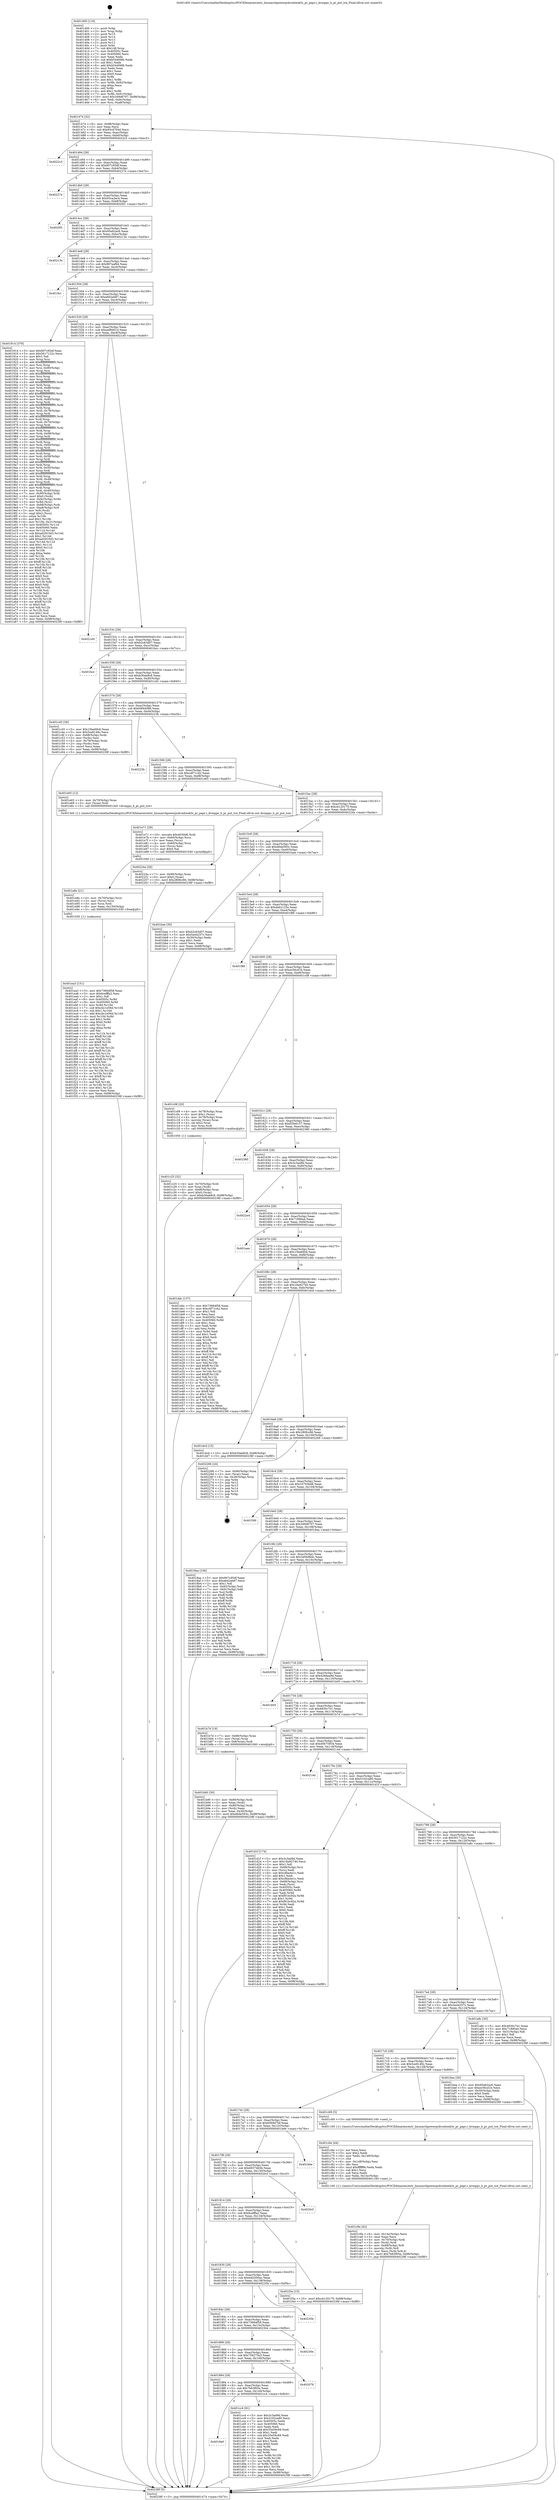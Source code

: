 digraph "0x401400" {
  label = "0x401400 (/mnt/c/Users/mathe/Desktop/tcc/POCII/binaries/extr_linuxarchpowerpckvmbook3s_pr_papr.c_kvmppc_h_pr_put_tce_Final-ollvm.out::main(0))"
  labelloc = "t"
  node[shape=record]

  Entry [label="",width=0.3,height=0.3,shape=circle,fillcolor=black,style=filled]
  "0x401474" [label="{
     0x401474 [32]\l
     | [instrs]\l
     &nbsp;&nbsp;0x401474 \<+6\>: mov -0x98(%rbp),%eax\l
     &nbsp;&nbsp;0x40147a \<+2\>: mov %eax,%ecx\l
     &nbsp;&nbsp;0x40147c \<+6\>: sub $0x83cd704d,%ecx\l
     &nbsp;&nbsp;0x401482 \<+6\>: mov %eax,-0xac(%rbp)\l
     &nbsp;&nbsp;0x401488 \<+6\>: mov %ecx,-0xb0(%rbp)\l
     &nbsp;&nbsp;0x40148e \<+6\>: je 00000000004022c3 \<main+0xec3\>\l
  }"]
  "0x4022c3" [label="{
     0x4022c3\l
  }", style=dashed]
  "0x401494" [label="{
     0x401494 [28]\l
     | [instrs]\l
     &nbsp;&nbsp;0x401494 \<+5\>: jmp 0000000000401499 \<main+0x99\>\l
     &nbsp;&nbsp;0x401499 \<+6\>: mov -0xac(%rbp),%eax\l
     &nbsp;&nbsp;0x40149f \<+5\>: sub $0x907c95df,%eax\l
     &nbsp;&nbsp;0x4014a4 \<+6\>: mov %eax,-0xb4(%rbp)\l
     &nbsp;&nbsp;0x4014aa \<+6\>: je 000000000040227e \<main+0xe7e\>\l
  }"]
  Exit [label="",width=0.3,height=0.3,shape=circle,fillcolor=black,style=filled,peripheries=2]
  "0x40227e" [label="{
     0x40227e\l
  }", style=dashed]
  "0x4014b0" [label="{
     0x4014b0 [28]\l
     | [instrs]\l
     &nbsp;&nbsp;0x4014b0 \<+5\>: jmp 00000000004014b5 \<main+0xb5\>\l
     &nbsp;&nbsp;0x4014b5 \<+6\>: mov -0xac(%rbp),%eax\l
     &nbsp;&nbsp;0x4014bb \<+5\>: sub $0x93ca2ec4,%eax\l
     &nbsp;&nbsp;0x4014c0 \<+6\>: mov %eax,-0xb8(%rbp)\l
     &nbsp;&nbsp;0x4014c6 \<+6\>: je 00000000004020f1 \<main+0xcf1\>\l
  }"]
  "0x401ea3" [label="{
     0x401ea3 [151]\l
     | [instrs]\l
     &nbsp;&nbsp;0x401ea3 \<+5\>: mov $0x73684f58,%eax\l
     &nbsp;&nbsp;0x401ea8 \<+5\>: mov $0x6cefffa2,%esi\l
     &nbsp;&nbsp;0x401ead \<+2\>: mov $0x1,%dl\l
     &nbsp;&nbsp;0x401eaf \<+8\>: mov 0x40505c,%r8d\l
     &nbsp;&nbsp;0x401eb7 \<+8\>: mov 0x405060,%r9d\l
     &nbsp;&nbsp;0x401ebf \<+3\>: mov %r8d,%r10d\l
     &nbsp;&nbsp;0x401ec2 \<+7\>: sub $0xcbc1e56d,%r10d\l
     &nbsp;&nbsp;0x401ec9 \<+4\>: sub $0x1,%r10d\l
     &nbsp;&nbsp;0x401ecd \<+7\>: add $0xcbc1e56d,%r10d\l
     &nbsp;&nbsp;0x401ed4 \<+4\>: imul %r10d,%r8d\l
     &nbsp;&nbsp;0x401ed8 \<+4\>: and $0x1,%r8d\l
     &nbsp;&nbsp;0x401edc \<+4\>: cmp $0x0,%r8d\l
     &nbsp;&nbsp;0x401ee0 \<+4\>: sete %r11b\l
     &nbsp;&nbsp;0x401ee4 \<+4\>: cmp $0xa,%r9d\l
     &nbsp;&nbsp;0x401ee8 \<+3\>: setl %bl\l
     &nbsp;&nbsp;0x401eeb \<+3\>: mov %r11b,%r14b\l
     &nbsp;&nbsp;0x401eee \<+4\>: xor $0xff,%r14b\l
     &nbsp;&nbsp;0x401ef2 \<+3\>: mov %bl,%r15b\l
     &nbsp;&nbsp;0x401ef5 \<+4\>: xor $0xff,%r15b\l
     &nbsp;&nbsp;0x401ef9 \<+3\>: xor $0x1,%dl\l
     &nbsp;&nbsp;0x401efc \<+3\>: mov %r14b,%r12b\l
     &nbsp;&nbsp;0x401eff \<+4\>: and $0xff,%r12b\l
     &nbsp;&nbsp;0x401f03 \<+3\>: and %dl,%r11b\l
     &nbsp;&nbsp;0x401f06 \<+3\>: mov %r15b,%r13b\l
     &nbsp;&nbsp;0x401f09 \<+4\>: and $0xff,%r13b\l
     &nbsp;&nbsp;0x401f0d \<+2\>: and %dl,%bl\l
     &nbsp;&nbsp;0x401f0f \<+3\>: or %r11b,%r12b\l
     &nbsp;&nbsp;0x401f12 \<+3\>: or %bl,%r13b\l
     &nbsp;&nbsp;0x401f15 \<+3\>: xor %r13b,%r12b\l
     &nbsp;&nbsp;0x401f18 \<+3\>: or %r15b,%r14b\l
     &nbsp;&nbsp;0x401f1b \<+4\>: xor $0xff,%r14b\l
     &nbsp;&nbsp;0x401f1f \<+3\>: or $0x1,%dl\l
     &nbsp;&nbsp;0x401f22 \<+3\>: and %dl,%r14b\l
     &nbsp;&nbsp;0x401f25 \<+3\>: or %r14b,%r12b\l
     &nbsp;&nbsp;0x401f28 \<+4\>: test $0x1,%r12b\l
     &nbsp;&nbsp;0x401f2c \<+3\>: cmovne %esi,%eax\l
     &nbsp;&nbsp;0x401f2f \<+6\>: mov %eax,-0x98(%rbp)\l
     &nbsp;&nbsp;0x401f35 \<+5\>: jmp 000000000040238f \<main+0xf8f\>\l
  }"]
  "0x4020f1" [label="{
     0x4020f1\l
  }", style=dashed]
  "0x4014cc" [label="{
     0x4014cc [28]\l
     | [instrs]\l
     &nbsp;&nbsp;0x4014cc \<+5\>: jmp 00000000004014d1 \<main+0xd1\>\l
     &nbsp;&nbsp;0x4014d1 \<+6\>: mov -0xac(%rbp),%eax\l
     &nbsp;&nbsp;0x4014d7 \<+5\>: sub $0x95a62ac6,%eax\l
     &nbsp;&nbsp;0x4014dc \<+6\>: mov %eax,-0xbc(%rbp)\l
     &nbsp;&nbsp;0x4014e2 \<+6\>: je 000000000040213e \<main+0xd3e\>\l
  }"]
  "0x401e8e" [label="{
     0x401e8e [21]\l
     | [instrs]\l
     &nbsp;&nbsp;0x401e8e \<+4\>: mov -0x70(%rbp),%rcx\l
     &nbsp;&nbsp;0x401e92 \<+3\>: mov (%rcx),%rcx\l
     &nbsp;&nbsp;0x401e95 \<+3\>: mov %rcx,%rdi\l
     &nbsp;&nbsp;0x401e98 \<+6\>: mov %eax,-0x150(%rbp)\l
     &nbsp;&nbsp;0x401e9e \<+5\>: call 0000000000401030 \<free@plt\>\l
     | [calls]\l
     &nbsp;&nbsp;0x401030 \{1\} (unknown)\l
  }"]
  "0x40213e" [label="{
     0x40213e\l
  }", style=dashed]
  "0x4014e8" [label="{
     0x4014e8 [28]\l
     | [instrs]\l
     &nbsp;&nbsp;0x4014e8 \<+5\>: jmp 00000000004014ed \<main+0xed\>\l
     &nbsp;&nbsp;0x4014ed \<+6\>: mov -0xac(%rbp),%eax\l
     &nbsp;&nbsp;0x4014f3 \<+5\>: sub $0x997eaf64,%eax\l
     &nbsp;&nbsp;0x4014f8 \<+6\>: mov %eax,-0xc0(%rbp)\l
     &nbsp;&nbsp;0x4014fe \<+6\>: je 0000000000401fe1 \<main+0xbe1\>\l
  }"]
  "0x401e71" [label="{
     0x401e71 [29]\l
     | [instrs]\l
     &nbsp;&nbsp;0x401e71 \<+10\>: movabs $0x4030d6,%rdi\l
     &nbsp;&nbsp;0x401e7b \<+4\>: mov -0x60(%rbp),%rcx\l
     &nbsp;&nbsp;0x401e7f \<+2\>: mov %eax,(%rcx)\l
     &nbsp;&nbsp;0x401e81 \<+4\>: mov -0x60(%rbp),%rcx\l
     &nbsp;&nbsp;0x401e85 \<+2\>: mov (%rcx),%esi\l
     &nbsp;&nbsp;0x401e87 \<+2\>: mov $0x0,%al\l
     &nbsp;&nbsp;0x401e89 \<+5\>: call 0000000000401040 \<printf@plt\>\l
     | [calls]\l
     &nbsp;&nbsp;0x401040 \{1\} (unknown)\l
  }"]
  "0x401fe1" [label="{
     0x401fe1\l
  }", style=dashed]
  "0x401504" [label="{
     0x401504 [28]\l
     | [instrs]\l
     &nbsp;&nbsp;0x401504 \<+5\>: jmp 0000000000401509 \<main+0x109\>\l
     &nbsp;&nbsp;0x401509 \<+6\>: mov -0xac(%rbp),%eax\l
     &nbsp;&nbsp;0x40150f \<+5\>: sub $0xa6d2ab87,%eax\l
     &nbsp;&nbsp;0x401514 \<+6\>: mov %eax,-0xc4(%rbp)\l
     &nbsp;&nbsp;0x40151a \<+6\>: je 0000000000401914 \<main+0x514\>\l
  }"]
  "0x4018a0" [label="{
     0x4018a0\l
  }", style=dashed]
  "0x401914" [label="{
     0x401914 [376]\l
     | [instrs]\l
     &nbsp;&nbsp;0x401914 \<+5\>: mov $0x907c95df,%eax\l
     &nbsp;&nbsp;0x401919 \<+5\>: mov $0x5617122c,%ecx\l
     &nbsp;&nbsp;0x40191e \<+2\>: mov $0x1,%dl\l
     &nbsp;&nbsp;0x401920 \<+3\>: mov %rsp,%rsi\l
     &nbsp;&nbsp;0x401923 \<+4\>: add $0xfffffffffffffff0,%rsi\l
     &nbsp;&nbsp;0x401927 \<+3\>: mov %rsi,%rsp\l
     &nbsp;&nbsp;0x40192a \<+7\>: mov %rsi,-0x90(%rbp)\l
     &nbsp;&nbsp;0x401931 \<+3\>: mov %rsp,%rsi\l
     &nbsp;&nbsp;0x401934 \<+4\>: add $0xfffffffffffffff0,%rsi\l
     &nbsp;&nbsp;0x401938 \<+3\>: mov %rsi,%rsp\l
     &nbsp;&nbsp;0x40193b \<+3\>: mov %rsp,%rdi\l
     &nbsp;&nbsp;0x40193e \<+4\>: add $0xfffffffffffffff0,%rdi\l
     &nbsp;&nbsp;0x401942 \<+3\>: mov %rdi,%rsp\l
     &nbsp;&nbsp;0x401945 \<+7\>: mov %rdi,-0x88(%rbp)\l
     &nbsp;&nbsp;0x40194c \<+3\>: mov %rsp,%rdi\l
     &nbsp;&nbsp;0x40194f \<+4\>: add $0xfffffffffffffff0,%rdi\l
     &nbsp;&nbsp;0x401953 \<+3\>: mov %rdi,%rsp\l
     &nbsp;&nbsp;0x401956 \<+4\>: mov %rdi,-0x80(%rbp)\l
     &nbsp;&nbsp;0x40195a \<+3\>: mov %rsp,%rdi\l
     &nbsp;&nbsp;0x40195d \<+4\>: add $0xfffffffffffffff0,%rdi\l
     &nbsp;&nbsp;0x401961 \<+3\>: mov %rdi,%rsp\l
     &nbsp;&nbsp;0x401964 \<+4\>: mov %rdi,-0x78(%rbp)\l
     &nbsp;&nbsp;0x401968 \<+3\>: mov %rsp,%rdi\l
     &nbsp;&nbsp;0x40196b \<+4\>: add $0xfffffffffffffff0,%rdi\l
     &nbsp;&nbsp;0x40196f \<+3\>: mov %rdi,%rsp\l
     &nbsp;&nbsp;0x401972 \<+4\>: mov %rdi,-0x70(%rbp)\l
     &nbsp;&nbsp;0x401976 \<+3\>: mov %rsp,%rdi\l
     &nbsp;&nbsp;0x401979 \<+4\>: add $0xfffffffffffffff0,%rdi\l
     &nbsp;&nbsp;0x40197d \<+3\>: mov %rdi,%rsp\l
     &nbsp;&nbsp;0x401980 \<+4\>: mov %rdi,-0x68(%rbp)\l
     &nbsp;&nbsp;0x401984 \<+3\>: mov %rsp,%rdi\l
     &nbsp;&nbsp;0x401987 \<+4\>: add $0xfffffffffffffff0,%rdi\l
     &nbsp;&nbsp;0x40198b \<+3\>: mov %rdi,%rsp\l
     &nbsp;&nbsp;0x40198e \<+4\>: mov %rdi,-0x60(%rbp)\l
     &nbsp;&nbsp;0x401992 \<+3\>: mov %rsp,%rdi\l
     &nbsp;&nbsp;0x401995 \<+4\>: add $0xfffffffffffffff0,%rdi\l
     &nbsp;&nbsp;0x401999 \<+3\>: mov %rdi,%rsp\l
     &nbsp;&nbsp;0x40199c \<+4\>: mov %rdi,-0x58(%rbp)\l
     &nbsp;&nbsp;0x4019a0 \<+3\>: mov %rsp,%rdi\l
     &nbsp;&nbsp;0x4019a3 \<+4\>: add $0xfffffffffffffff0,%rdi\l
     &nbsp;&nbsp;0x4019a7 \<+3\>: mov %rdi,%rsp\l
     &nbsp;&nbsp;0x4019aa \<+4\>: mov %rdi,-0x50(%rbp)\l
     &nbsp;&nbsp;0x4019ae \<+3\>: mov %rsp,%rdi\l
     &nbsp;&nbsp;0x4019b1 \<+4\>: add $0xfffffffffffffff0,%rdi\l
     &nbsp;&nbsp;0x4019b5 \<+3\>: mov %rdi,%rsp\l
     &nbsp;&nbsp;0x4019b8 \<+4\>: mov %rdi,-0x48(%rbp)\l
     &nbsp;&nbsp;0x4019bc \<+3\>: mov %rsp,%rdi\l
     &nbsp;&nbsp;0x4019bf \<+4\>: add $0xfffffffffffffff0,%rdi\l
     &nbsp;&nbsp;0x4019c3 \<+3\>: mov %rdi,%rsp\l
     &nbsp;&nbsp;0x4019c6 \<+4\>: mov %rdi,-0x40(%rbp)\l
     &nbsp;&nbsp;0x4019ca \<+7\>: mov -0x90(%rbp),%rdi\l
     &nbsp;&nbsp;0x4019d1 \<+6\>: movl $0x0,(%rdi)\l
     &nbsp;&nbsp;0x4019d7 \<+7\>: mov -0x9c(%rbp),%r8d\l
     &nbsp;&nbsp;0x4019de \<+3\>: mov %r8d,(%rsi)\l
     &nbsp;&nbsp;0x4019e1 \<+7\>: mov -0x88(%rbp),%rdi\l
     &nbsp;&nbsp;0x4019e8 \<+7\>: mov -0xa8(%rbp),%r9\l
     &nbsp;&nbsp;0x4019ef \<+3\>: mov %r9,(%rdi)\l
     &nbsp;&nbsp;0x4019f2 \<+3\>: cmpl $0x2,(%rsi)\l
     &nbsp;&nbsp;0x4019f5 \<+4\>: setne %r10b\l
     &nbsp;&nbsp;0x4019f9 \<+4\>: and $0x1,%r10b\l
     &nbsp;&nbsp;0x4019fd \<+4\>: mov %r10b,-0x31(%rbp)\l
     &nbsp;&nbsp;0x401a01 \<+8\>: mov 0x40505c,%r11d\l
     &nbsp;&nbsp;0x401a09 \<+7\>: mov 0x405060,%ebx\l
     &nbsp;&nbsp;0x401a10 \<+3\>: mov %r11d,%r14d\l
     &nbsp;&nbsp;0x401a13 \<+7\>: sub $0xad2910d3,%r14d\l
     &nbsp;&nbsp;0x401a1a \<+4\>: sub $0x1,%r14d\l
     &nbsp;&nbsp;0x401a1e \<+7\>: add $0xad2910d3,%r14d\l
     &nbsp;&nbsp;0x401a25 \<+4\>: imul %r14d,%r11d\l
     &nbsp;&nbsp;0x401a29 \<+4\>: and $0x1,%r11d\l
     &nbsp;&nbsp;0x401a2d \<+4\>: cmp $0x0,%r11d\l
     &nbsp;&nbsp;0x401a31 \<+4\>: sete %r10b\l
     &nbsp;&nbsp;0x401a35 \<+3\>: cmp $0xa,%ebx\l
     &nbsp;&nbsp;0x401a38 \<+4\>: setl %r15b\l
     &nbsp;&nbsp;0x401a3c \<+3\>: mov %r10b,%r12b\l
     &nbsp;&nbsp;0x401a3f \<+4\>: xor $0xff,%r12b\l
     &nbsp;&nbsp;0x401a43 \<+3\>: mov %r15b,%r13b\l
     &nbsp;&nbsp;0x401a46 \<+4\>: xor $0xff,%r13b\l
     &nbsp;&nbsp;0x401a4a \<+3\>: xor $0x0,%dl\l
     &nbsp;&nbsp;0x401a4d \<+3\>: mov %r12b,%sil\l
     &nbsp;&nbsp;0x401a50 \<+4\>: and $0x0,%sil\l
     &nbsp;&nbsp;0x401a54 \<+3\>: and %dl,%r10b\l
     &nbsp;&nbsp;0x401a57 \<+3\>: mov %r13b,%dil\l
     &nbsp;&nbsp;0x401a5a \<+4\>: and $0x0,%dil\l
     &nbsp;&nbsp;0x401a5e \<+3\>: and %dl,%r15b\l
     &nbsp;&nbsp;0x401a61 \<+3\>: or %r10b,%sil\l
     &nbsp;&nbsp;0x401a64 \<+3\>: or %r15b,%dil\l
     &nbsp;&nbsp;0x401a67 \<+3\>: xor %dil,%sil\l
     &nbsp;&nbsp;0x401a6a \<+3\>: or %r13b,%r12b\l
     &nbsp;&nbsp;0x401a6d \<+4\>: xor $0xff,%r12b\l
     &nbsp;&nbsp;0x401a71 \<+3\>: or $0x0,%dl\l
     &nbsp;&nbsp;0x401a74 \<+3\>: and %dl,%r12b\l
     &nbsp;&nbsp;0x401a77 \<+3\>: or %r12b,%sil\l
     &nbsp;&nbsp;0x401a7a \<+4\>: test $0x1,%sil\l
     &nbsp;&nbsp;0x401a7e \<+3\>: cmovne %ecx,%eax\l
     &nbsp;&nbsp;0x401a81 \<+6\>: mov %eax,-0x98(%rbp)\l
     &nbsp;&nbsp;0x401a87 \<+5\>: jmp 000000000040238f \<main+0xf8f\>\l
  }"]
  "0x401520" [label="{
     0x401520 [28]\l
     | [instrs]\l
     &nbsp;&nbsp;0x401520 \<+5\>: jmp 0000000000401525 \<main+0x125\>\l
     &nbsp;&nbsp;0x401525 \<+6\>: mov -0xac(%rbp),%eax\l
     &nbsp;&nbsp;0x40152b \<+5\>: sub $0xaef84014,%eax\l
     &nbsp;&nbsp;0x401530 \<+6\>: mov %eax,-0xc8(%rbp)\l
     &nbsp;&nbsp;0x401536 \<+6\>: je 00000000004021e0 \<main+0xde0\>\l
  }"]
  "0x401cc4" [label="{
     0x401cc4 [91]\l
     | [instrs]\l
     &nbsp;&nbsp;0x401cc4 \<+5\>: mov $0x3c3ad9d,%eax\l
     &nbsp;&nbsp;0x401cc9 \<+5\>: mov $0x5102ca80,%ecx\l
     &nbsp;&nbsp;0x401cce \<+7\>: mov 0x40505c,%edx\l
     &nbsp;&nbsp;0x401cd5 \<+7\>: mov 0x405060,%esi\l
     &nbsp;&nbsp;0x401cdc \<+2\>: mov %edx,%edi\l
     &nbsp;&nbsp;0x401cde \<+6\>: add $0x35e59c69,%edi\l
     &nbsp;&nbsp;0x401ce4 \<+3\>: sub $0x1,%edi\l
     &nbsp;&nbsp;0x401ce7 \<+6\>: sub $0x35e59c69,%edi\l
     &nbsp;&nbsp;0x401ced \<+3\>: imul %edi,%edx\l
     &nbsp;&nbsp;0x401cf0 \<+3\>: and $0x1,%edx\l
     &nbsp;&nbsp;0x401cf3 \<+3\>: cmp $0x0,%edx\l
     &nbsp;&nbsp;0x401cf6 \<+4\>: sete %r8b\l
     &nbsp;&nbsp;0x401cfa \<+3\>: cmp $0xa,%esi\l
     &nbsp;&nbsp;0x401cfd \<+4\>: setl %r9b\l
     &nbsp;&nbsp;0x401d01 \<+3\>: mov %r8b,%r10b\l
     &nbsp;&nbsp;0x401d04 \<+3\>: and %r9b,%r10b\l
     &nbsp;&nbsp;0x401d07 \<+3\>: xor %r9b,%r8b\l
     &nbsp;&nbsp;0x401d0a \<+3\>: or %r8b,%r10b\l
     &nbsp;&nbsp;0x401d0d \<+4\>: test $0x1,%r10b\l
     &nbsp;&nbsp;0x401d11 \<+3\>: cmovne %ecx,%eax\l
     &nbsp;&nbsp;0x401d14 \<+6\>: mov %eax,-0x98(%rbp)\l
     &nbsp;&nbsp;0x401d1a \<+5\>: jmp 000000000040238f \<main+0xf8f\>\l
  }"]
  "0x4021e0" [label="{
     0x4021e0\l
  }", style=dashed]
  "0x40153c" [label="{
     0x40153c [28]\l
     | [instrs]\l
     &nbsp;&nbsp;0x40153c \<+5\>: jmp 0000000000401541 \<main+0x141\>\l
     &nbsp;&nbsp;0x401541 \<+6\>: mov -0xac(%rbp),%eax\l
     &nbsp;&nbsp;0x401547 \<+5\>: sub $0xb2c63d07,%eax\l
     &nbsp;&nbsp;0x40154c \<+6\>: mov %eax,-0xcc(%rbp)\l
     &nbsp;&nbsp;0x401552 \<+6\>: je 0000000000401bcc \<main+0x7cc\>\l
  }"]
  "0x401884" [label="{
     0x401884 [28]\l
     | [instrs]\l
     &nbsp;&nbsp;0x401884 \<+5\>: jmp 0000000000401889 \<main+0x489\>\l
     &nbsp;&nbsp;0x401889 \<+6\>: mov -0xac(%rbp),%eax\l
     &nbsp;&nbsp;0x40188f \<+5\>: sub $0x7b63f05a,%eax\l
     &nbsp;&nbsp;0x401894 \<+6\>: mov %eax,-0x144(%rbp)\l
     &nbsp;&nbsp;0x40189a \<+6\>: je 0000000000401cc4 \<main+0x8c4\>\l
  }"]
  "0x401bcc" [label="{
     0x401bcc\l
  }", style=dashed]
  "0x401558" [label="{
     0x401558 [28]\l
     | [instrs]\l
     &nbsp;&nbsp;0x401558 \<+5\>: jmp 000000000040155d \<main+0x15d\>\l
     &nbsp;&nbsp;0x40155d \<+6\>: mov -0xac(%rbp),%eax\l
     &nbsp;&nbsp;0x401563 \<+5\>: sub $0xb30ab8c8,%eax\l
     &nbsp;&nbsp;0x401568 \<+6\>: mov %eax,-0xd0(%rbp)\l
     &nbsp;&nbsp;0x40156e \<+6\>: je 0000000000401c45 \<main+0x845\>\l
  }"]
  "0x402079" [label="{
     0x402079\l
  }", style=dashed]
  "0x401c45" [label="{
     0x401c45 [36]\l
     | [instrs]\l
     &nbsp;&nbsp;0x401c45 \<+5\>: mov $0x15be69c6,%eax\l
     &nbsp;&nbsp;0x401c4a \<+5\>: mov $0x5ce8149c,%ecx\l
     &nbsp;&nbsp;0x401c4f \<+4\>: mov -0x68(%rbp),%rdx\l
     &nbsp;&nbsp;0x401c53 \<+2\>: mov (%rdx),%esi\l
     &nbsp;&nbsp;0x401c55 \<+4\>: mov -0x78(%rbp),%rdx\l
     &nbsp;&nbsp;0x401c59 \<+2\>: cmp (%rdx),%esi\l
     &nbsp;&nbsp;0x401c5b \<+3\>: cmovl %ecx,%eax\l
     &nbsp;&nbsp;0x401c5e \<+6\>: mov %eax,-0x98(%rbp)\l
     &nbsp;&nbsp;0x401c64 \<+5\>: jmp 000000000040238f \<main+0xf8f\>\l
  }"]
  "0x401574" [label="{
     0x401574 [28]\l
     | [instrs]\l
     &nbsp;&nbsp;0x401574 \<+5\>: jmp 0000000000401579 \<main+0x179\>\l
     &nbsp;&nbsp;0x401579 \<+6\>: mov -0xac(%rbp),%eax\l
     &nbsp;&nbsp;0x40157f \<+5\>: sub $0xb9f44086,%eax\l
     &nbsp;&nbsp;0x401584 \<+6\>: mov %eax,-0xd4(%rbp)\l
     &nbsp;&nbsp;0x40158a \<+6\>: je 000000000040223b \<main+0xe3b\>\l
  }"]
  "0x401868" [label="{
     0x401868 [28]\l
     | [instrs]\l
     &nbsp;&nbsp;0x401868 \<+5\>: jmp 000000000040186d \<main+0x46d\>\l
     &nbsp;&nbsp;0x40186d \<+6\>: mov -0xac(%rbp),%eax\l
     &nbsp;&nbsp;0x401873 \<+5\>: sub $0x759275e3,%eax\l
     &nbsp;&nbsp;0x401878 \<+6\>: mov %eax,-0x140(%rbp)\l
     &nbsp;&nbsp;0x40187e \<+6\>: je 0000000000402079 \<main+0xc79\>\l
  }"]
  "0x40223b" [label="{
     0x40223b\l
  }", style=dashed]
  "0x401590" [label="{
     0x401590 [28]\l
     | [instrs]\l
     &nbsp;&nbsp;0x401590 \<+5\>: jmp 0000000000401595 \<main+0x195\>\l
     &nbsp;&nbsp;0x401595 \<+6\>: mov -0xac(%rbp),%eax\l
     &nbsp;&nbsp;0x40159b \<+5\>: sub $0xc4f71c42,%eax\l
     &nbsp;&nbsp;0x4015a0 \<+6\>: mov %eax,-0xd8(%rbp)\l
     &nbsp;&nbsp;0x4015a6 \<+6\>: je 0000000000401e65 \<main+0xa65\>\l
  }"]
  "0x40230e" [label="{
     0x40230e\l
  }", style=dashed]
  "0x401e65" [label="{
     0x401e65 [12]\l
     | [instrs]\l
     &nbsp;&nbsp;0x401e65 \<+4\>: mov -0x70(%rbp),%rax\l
     &nbsp;&nbsp;0x401e69 \<+3\>: mov (%rax),%rdi\l
     &nbsp;&nbsp;0x401e6c \<+5\>: call 00000000004013e0 \<kvmppc_h_pr_put_tce\>\l
     | [calls]\l
     &nbsp;&nbsp;0x4013e0 \{1\} (/mnt/c/Users/mathe/Desktop/tcc/POCII/binaries/extr_linuxarchpowerpckvmbook3s_pr_papr.c_kvmppc_h_pr_put_tce_Final-ollvm.out::kvmppc_h_pr_put_tce)\l
  }"]
  "0x4015ac" [label="{
     0x4015ac [28]\l
     | [instrs]\l
     &nbsp;&nbsp;0x4015ac \<+5\>: jmp 00000000004015b1 \<main+0x1b1\>\l
     &nbsp;&nbsp;0x4015b1 \<+6\>: mov -0xac(%rbp),%eax\l
     &nbsp;&nbsp;0x4015b7 \<+5\>: sub $0xcb120170,%eax\l
     &nbsp;&nbsp;0x4015bc \<+6\>: mov %eax,-0xdc(%rbp)\l
     &nbsp;&nbsp;0x4015c2 \<+6\>: je 000000000040224a \<main+0xe4a\>\l
  }"]
  "0x40184c" [label="{
     0x40184c [28]\l
     | [instrs]\l
     &nbsp;&nbsp;0x40184c \<+5\>: jmp 0000000000401851 \<main+0x451\>\l
     &nbsp;&nbsp;0x401851 \<+6\>: mov -0xac(%rbp),%eax\l
     &nbsp;&nbsp;0x401857 \<+5\>: sub $0x73684f58,%eax\l
     &nbsp;&nbsp;0x40185c \<+6\>: mov %eax,-0x13c(%rbp)\l
     &nbsp;&nbsp;0x401862 \<+6\>: je 000000000040230e \<main+0xf0e\>\l
  }"]
  "0x40224a" [label="{
     0x40224a [28]\l
     | [instrs]\l
     &nbsp;&nbsp;0x40224a \<+7\>: mov -0x90(%rbp),%rax\l
     &nbsp;&nbsp;0x402251 \<+6\>: movl $0x0,(%rax)\l
     &nbsp;&nbsp;0x402257 \<+10\>: movl $0x280fcc66,-0x98(%rbp)\l
     &nbsp;&nbsp;0x402261 \<+5\>: jmp 000000000040238f \<main+0xf8f\>\l
  }"]
  "0x4015c8" [label="{
     0x4015c8 [28]\l
     | [instrs]\l
     &nbsp;&nbsp;0x4015c8 \<+5\>: jmp 00000000004015cd \<main+0x1cd\>\l
     &nbsp;&nbsp;0x4015cd \<+6\>: mov -0xac(%rbp),%eax\l
     &nbsp;&nbsp;0x4015d3 \<+5\>: sub $0xd6de593c,%eax\l
     &nbsp;&nbsp;0x4015d8 \<+6\>: mov %eax,-0xe0(%rbp)\l
     &nbsp;&nbsp;0x4015de \<+6\>: je 0000000000401bae \<main+0x7ae\>\l
  }"]
  "0x40235b" [label="{
     0x40235b\l
  }", style=dashed]
  "0x401bae" [label="{
     0x401bae [30]\l
     | [instrs]\l
     &nbsp;&nbsp;0x401bae \<+5\>: mov $0xb2c63d07,%eax\l
     &nbsp;&nbsp;0x401bb3 \<+5\>: mov $0x5a44257c,%ecx\l
     &nbsp;&nbsp;0x401bb8 \<+3\>: mov -0x30(%rbp),%edx\l
     &nbsp;&nbsp;0x401bbb \<+3\>: cmp $0x1,%edx\l
     &nbsp;&nbsp;0x401bbe \<+3\>: cmovl %ecx,%eax\l
     &nbsp;&nbsp;0x401bc1 \<+6\>: mov %eax,-0x98(%rbp)\l
     &nbsp;&nbsp;0x401bc7 \<+5\>: jmp 000000000040238f \<main+0xf8f\>\l
  }"]
  "0x4015e4" [label="{
     0x4015e4 [28]\l
     | [instrs]\l
     &nbsp;&nbsp;0x4015e4 \<+5\>: jmp 00000000004015e9 \<main+0x1e9\>\l
     &nbsp;&nbsp;0x4015e9 \<+6\>: mov -0xac(%rbp),%eax\l
     &nbsp;&nbsp;0x4015ef \<+5\>: sub $0xdeb2125e,%eax\l
     &nbsp;&nbsp;0x4015f4 \<+6\>: mov %eax,-0xe4(%rbp)\l
     &nbsp;&nbsp;0x4015fa \<+6\>: je 0000000000401f86 \<main+0xb86\>\l
  }"]
  "0x401830" [label="{
     0x401830 [28]\l
     | [instrs]\l
     &nbsp;&nbsp;0x401830 \<+5\>: jmp 0000000000401835 \<main+0x435\>\l
     &nbsp;&nbsp;0x401835 \<+6\>: mov -0xac(%rbp),%eax\l
     &nbsp;&nbsp;0x40183b \<+5\>: sub $0x6d2050ac,%eax\l
     &nbsp;&nbsp;0x401840 \<+6\>: mov %eax,-0x138(%rbp)\l
     &nbsp;&nbsp;0x401846 \<+6\>: je 000000000040235b \<main+0xf5b\>\l
  }"]
  "0x401f86" [label="{
     0x401f86\l
  }", style=dashed]
  "0x401600" [label="{
     0x401600 [28]\l
     | [instrs]\l
     &nbsp;&nbsp;0x401600 \<+5\>: jmp 0000000000401605 \<main+0x205\>\l
     &nbsp;&nbsp;0x401605 \<+6\>: mov -0xac(%rbp),%eax\l
     &nbsp;&nbsp;0x40160b \<+5\>: sub $0xec56cd1b,%eax\l
     &nbsp;&nbsp;0x401610 \<+6\>: mov %eax,-0xe8(%rbp)\l
     &nbsp;&nbsp;0x401616 \<+6\>: je 0000000000401c08 \<main+0x808\>\l
  }"]
  "0x401f3a" [label="{
     0x401f3a [15]\l
     | [instrs]\l
     &nbsp;&nbsp;0x401f3a \<+10\>: movl $0xcb120170,-0x98(%rbp)\l
     &nbsp;&nbsp;0x401f44 \<+5\>: jmp 000000000040238f \<main+0xf8f\>\l
  }"]
  "0x401c08" [label="{
     0x401c08 [29]\l
     | [instrs]\l
     &nbsp;&nbsp;0x401c08 \<+4\>: mov -0x78(%rbp),%rax\l
     &nbsp;&nbsp;0x401c0c \<+6\>: movl $0x1,(%rax)\l
     &nbsp;&nbsp;0x401c12 \<+4\>: mov -0x78(%rbp),%rax\l
     &nbsp;&nbsp;0x401c16 \<+3\>: movslq (%rax),%rax\l
     &nbsp;&nbsp;0x401c19 \<+4\>: shl $0x2,%rax\l
     &nbsp;&nbsp;0x401c1d \<+3\>: mov %rax,%rdi\l
     &nbsp;&nbsp;0x401c20 \<+5\>: call 0000000000401050 \<malloc@plt\>\l
     | [calls]\l
     &nbsp;&nbsp;0x401050 \{1\} (unknown)\l
  }"]
  "0x40161c" [label="{
     0x40161c [28]\l
     | [instrs]\l
     &nbsp;&nbsp;0x40161c \<+5\>: jmp 0000000000401621 \<main+0x221\>\l
     &nbsp;&nbsp;0x401621 \<+6\>: mov -0xac(%rbp),%eax\l
     &nbsp;&nbsp;0x401627 \<+5\>: sub $0xf55e6157,%eax\l
     &nbsp;&nbsp;0x40162c \<+6\>: mov %eax,-0xec(%rbp)\l
     &nbsp;&nbsp;0x401632 \<+6\>: je 0000000000402380 \<main+0xf80\>\l
  }"]
  "0x401814" [label="{
     0x401814 [28]\l
     | [instrs]\l
     &nbsp;&nbsp;0x401814 \<+5\>: jmp 0000000000401819 \<main+0x419\>\l
     &nbsp;&nbsp;0x401819 \<+6\>: mov -0xac(%rbp),%eax\l
     &nbsp;&nbsp;0x40181f \<+5\>: sub $0x6cefffa2,%eax\l
     &nbsp;&nbsp;0x401824 \<+6\>: mov %eax,-0x134(%rbp)\l
     &nbsp;&nbsp;0x40182a \<+6\>: je 0000000000401f3a \<main+0xb3a\>\l
  }"]
  "0x402380" [label="{
     0x402380\l
  }", style=dashed]
  "0x401638" [label="{
     0x401638 [28]\l
     | [instrs]\l
     &nbsp;&nbsp;0x401638 \<+5\>: jmp 000000000040163d \<main+0x23d\>\l
     &nbsp;&nbsp;0x40163d \<+6\>: mov -0xac(%rbp),%eax\l
     &nbsp;&nbsp;0x401643 \<+5\>: sub $0x3c3ad9d,%eax\l
     &nbsp;&nbsp;0x401648 \<+6\>: mov %eax,-0xf0(%rbp)\l
     &nbsp;&nbsp;0x40164e \<+6\>: je 00000000004022e4 \<main+0xee4\>\l
  }"]
  "0x4020cf" [label="{
     0x4020cf\l
  }", style=dashed]
  "0x4022e4" [label="{
     0x4022e4\l
  }", style=dashed]
  "0x401654" [label="{
     0x401654 [28]\l
     | [instrs]\l
     &nbsp;&nbsp;0x401654 \<+5\>: jmp 0000000000401659 \<main+0x259\>\l
     &nbsp;&nbsp;0x401659 \<+6\>: mov -0xac(%rbp),%eax\l
     &nbsp;&nbsp;0x40165f \<+5\>: sub $0x71890a4,%eax\l
     &nbsp;&nbsp;0x401664 \<+6\>: mov %eax,-0xf4(%rbp)\l
     &nbsp;&nbsp;0x40166a \<+6\>: je 0000000000401aaa \<main+0x6aa\>\l
  }"]
  "0x4017f8" [label="{
     0x4017f8 [28]\l
     | [instrs]\l
     &nbsp;&nbsp;0x4017f8 \<+5\>: jmp 00000000004017fd \<main+0x3fd\>\l
     &nbsp;&nbsp;0x4017fd \<+6\>: mov -0xac(%rbp),%eax\l
     &nbsp;&nbsp;0x401803 \<+5\>: sub $0x69374b5b,%eax\l
     &nbsp;&nbsp;0x401808 \<+6\>: mov %eax,-0x130(%rbp)\l
     &nbsp;&nbsp;0x40180e \<+6\>: je 00000000004020cf \<main+0xccf\>\l
  }"]
  "0x401aaa" [label="{
     0x401aaa\l
  }", style=dashed]
  "0x401670" [label="{
     0x401670 [28]\l
     | [instrs]\l
     &nbsp;&nbsp;0x401670 \<+5\>: jmp 0000000000401675 \<main+0x275\>\l
     &nbsp;&nbsp;0x401675 \<+6\>: mov -0xac(%rbp),%eax\l
     &nbsp;&nbsp;0x40167b \<+5\>: sub $0x15be69c6,%eax\l
     &nbsp;&nbsp;0x401680 \<+6\>: mov %eax,-0xf8(%rbp)\l
     &nbsp;&nbsp;0x401686 \<+6\>: je 0000000000401ddc \<main+0x9dc\>\l
  }"]
  "0x401b6e" [label="{
     0x401b6e\l
  }", style=dashed]
  "0x401ddc" [label="{
     0x401ddc [137]\l
     | [instrs]\l
     &nbsp;&nbsp;0x401ddc \<+5\>: mov $0x73684f58,%eax\l
     &nbsp;&nbsp;0x401de1 \<+5\>: mov $0xc4f71c42,%ecx\l
     &nbsp;&nbsp;0x401de6 \<+2\>: mov $0x1,%dl\l
     &nbsp;&nbsp;0x401de8 \<+2\>: xor %esi,%esi\l
     &nbsp;&nbsp;0x401dea \<+7\>: mov 0x40505c,%edi\l
     &nbsp;&nbsp;0x401df1 \<+8\>: mov 0x405060,%r8d\l
     &nbsp;&nbsp;0x401df9 \<+3\>: sub $0x1,%esi\l
     &nbsp;&nbsp;0x401dfc \<+3\>: mov %edi,%r9d\l
     &nbsp;&nbsp;0x401dff \<+3\>: add %esi,%r9d\l
     &nbsp;&nbsp;0x401e02 \<+4\>: imul %r9d,%edi\l
     &nbsp;&nbsp;0x401e06 \<+3\>: and $0x1,%edi\l
     &nbsp;&nbsp;0x401e09 \<+3\>: cmp $0x0,%edi\l
     &nbsp;&nbsp;0x401e0c \<+4\>: sete %r10b\l
     &nbsp;&nbsp;0x401e10 \<+4\>: cmp $0xa,%r8d\l
     &nbsp;&nbsp;0x401e14 \<+4\>: setl %r11b\l
     &nbsp;&nbsp;0x401e18 \<+3\>: mov %r10b,%bl\l
     &nbsp;&nbsp;0x401e1b \<+3\>: xor $0xff,%bl\l
     &nbsp;&nbsp;0x401e1e \<+3\>: mov %r11b,%r14b\l
     &nbsp;&nbsp;0x401e21 \<+4\>: xor $0xff,%r14b\l
     &nbsp;&nbsp;0x401e25 \<+3\>: xor $0x1,%dl\l
     &nbsp;&nbsp;0x401e28 \<+3\>: mov %bl,%r15b\l
     &nbsp;&nbsp;0x401e2b \<+4\>: and $0xff,%r15b\l
     &nbsp;&nbsp;0x401e2f \<+3\>: and %dl,%r10b\l
     &nbsp;&nbsp;0x401e32 \<+3\>: mov %r14b,%r12b\l
     &nbsp;&nbsp;0x401e35 \<+4\>: and $0xff,%r12b\l
     &nbsp;&nbsp;0x401e39 \<+3\>: and %dl,%r11b\l
     &nbsp;&nbsp;0x401e3c \<+3\>: or %r10b,%r15b\l
     &nbsp;&nbsp;0x401e3f \<+3\>: or %r11b,%r12b\l
     &nbsp;&nbsp;0x401e42 \<+3\>: xor %r12b,%r15b\l
     &nbsp;&nbsp;0x401e45 \<+3\>: or %r14b,%bl\l
     &nbsp;&nbsp;0x401e48 \<+3\>: xor $0xff,%bl\l
     &nbsp;&nbsp;0x401e4b \<+3\>: or $0x1,%dl\l
     &nbsp;&nbsp;0x401e4e \<+2\>: and %dl,%bl\l
     &nbsp;&nbsp;0x401e50 \<+3\>: or %bl,%r15b\l
     &nbsp;&nbsp;0x401e53 \<+4\>: test $0x1,%r15b\l
     &nbsp;&nbsp;0x401e57 \<+3\>: cmovne %ecx,%eax\l
     &nbsp;&nbsp;0x401e5a \<+6\>: mov %eax,-0x98(%rbp)\l
     &nbsp;&nbsp;0x401e60 \<+5\>: jmp 000000000040238f \<main+0xf8f\>\l
  }"]
  "0x40168c" [label="{
     0x40168c [28]\l
     | [instrs]\l
     &nbsp;&nbsp;0x40168c \<+5\>: jmp 0000000000401691 \<main+0x291\>\l
     &nbsp;&nbsp;0x401691 \<+6\>: mov -0xac(%rbp),%eax\l
     &nbsp;&nbsp;0x401697 \<+5\>: sub $0x18a92740,%eax\l
     &nbsp;&nbsp;0x40169c \<+6\>: mov %eax,-0xfc(%rbp)\l
     &nbsp;&nbsp;0x4016a2 \<+6\>: je 0000000000401dcd \<main+0x9cd\>\l
  }"]
  "0x401c9a" [label="{
     0x401c9a [42]\l
     | [instrs]\l
     &nbsp;&nbsp;0x401c9a \<+6\>: mov -0x14c(%rbp),%ecx\l
     &nbsp;&nbsp;0x401ca0 \<+3\>: imul %eax,%ecx\l
     &nbsp;&nbsp;0x401ca3 \<+4\>: mov -0x70(%rbp),%rdi\l
     &nbsp;&nbsp;0x401ca7 \<+3\>: mov (%rdi),%rdi\l
     &nbsp;&nbsp;0x401caa \<+4\>: mov -0x68(%rbp),%r8\l
     &nbsp;&nbsp;0x401cae \<+3\>: movslq (%r8),%r8\l
     &nbsp;&nbsp;0x401cb1 \<+4\>: mov %ecx,(%rdi,%r8,4)\l
     &nbsp;&nbsp;0x401cb5 \<+10\>: movl $0x7b63f05a,-0x98(%rbp)\l
     &nbsp;&nbsp;0x401cbf \<+5\>: jmp 000000000040238f \<main+0xf8f\>\l
  }"]
  "0x401dcd" [label="{
     0x401dcd [15]\l
     | [instrs]\l
     &nbsp;&nbsp;0x401dcd \<+10\>: movl $0xb30ab8c8,-0x98(%rbp)\l
     &nbsp;&nbsp;0x401dd7 \<+5\>: jmp 000000000040238f \<main+0xf8f\>\l
  }"]
  "0x4016a8" [label="{
     0x4016a8 [28]\l
     | [instrs]\l
     &nbsp;&nbsp;0x4016a8 \<+5\>: jmp 00000000004016ad \<main+0x2ad\>\l
     &nbsp;&nbsp;0x4016ad \<+6\>: mov -0xac(%rbp),%eax\l
     &nbsp;&nbsp;0x4016b3 \<+5\>: sub $0x280fcc66,%eax\l
     &nbsp;&nbsp;0x4016b8 \<+6\>: mov %eax,-0x100(%rbp)\l
     &nbsp;&nbsp;0x4016be \<+6\>: je 0000000000402266 \<main+0xe66\>\l
  }"]
  "0x401c6e" [label="{
     0x401c6e [44]\l
     | [instrs]\l
     &nbsp;&nbsp;0x401c6e \<+2\>: xor %ecx,%ecx\l
     &nbsp;&nbsp;0x401c70 \<+5\>: mov $0x2,%edx\l
     &nbsp;&nbsp;0x401c75 \<+6\>: mov %edx,-0x148(%rbp)\l
     &nbsp;&nbsp;0x401c7b \<+1\>: cltd\l
     &nbsp;&nbsp;0x401c7c \<+6\>: mov -0x148(%rbp),%esi\l
     &nbsp;&nbsp;0x401c82 \<+2\>: idiv %esi\l
     &nbsp;&nbsp;0x401c84 \<+6\>: imul $0xfffffffe,%edx,%edx\l
     &nbsp;&nbsp;0x401c8a \<+3\>: sub $0x1,%ecx\l
     &nbsp;&nbsp;0x401c8d \<+2\>: sub %ecx,%edx\l
     &nbsp;&nbsp;0x401c8f \<+6\>: mov %edx,-0x14c(%rbp)\l
     &nbsp;&nbsp;0x401c95 \<+5\>: call 0000000000401160 \<next_i\>\l
     | [calls]\l
     &nbsp;&nbsp;0x401160 \{1\} (/mnt/c/Users/mathe/Desktop/tcc/POCII/binaries/extr_linuxarchpowerpckvmbook3s_pr_papr.c_kvmppc_h_pr_put_tce_Final-ollvm.out::next_i)\l
  }"]
  "0x402266" [label="{
     0x402266 [24]\l
     | [instrs]\l
     &nbsp;&nbsp;0x402266 \<+7\>: mov -0x90(%rbp),%rax\l
     &nbsp;&nbsp;0x40226d \<+2\>: mov (%rax),%eax\l
     &nbsp;&nbsp;0x40226f \<+4\>: lea -0x28(%rbp),%rsp\l
     &nbsp;&nbsp;0x402273 \<+1\>: pop %rbx\l
     &nbsp;&nbsp;0x402274 \<+2\>: pop %r12\l
     &nbsp;&nbsp;0x402276 \<+2\>: pop %r13\l
     &nbsp;&nbsp;0x402278 \<+2\>: pop %r14\l
     &nbsp;&nbsp;0x40227a \<+2\>: pop %r15\l
     &nbsp;&nbsp;0x40227c \<+1\>: pop %rbp\l
     &nbsp;&nbsp;0x40227d \<+1\>: ret\l
  }"]
  "0x4016c4" [label="{
     0x4016c4 [28]\l
     | [instrs]\l
     &nbsp;&nbsp;0x4016c4 \<+5\>: jmp 00000000004016c9 \<main+0x2c9\>\l
     &nbsp;&nbsp;0x4016c9 \<+6\>: mov -0xac(%rbp),%eax\l
     &nbsp;&nbsp;0x4016cf \<+5\>: sub $0x33763bd8,%eax\l
     &nbsp;&nbsp;0x4016d4 \<+6\>: mov %eax,-0x104(%rbp)\l
     &nbsp;&nbsp;0x4016da \<+6\>: je 0000000000401f49 \<main+0xb49\>\l
  }"]
  "0x4017dc" [label="{
     0x4017dc [28]\l
     | [instrs]\l
     &nbsp;&nbsp;0x4017dc \<+5\>: jmp 00000000004017e1 \<main+0x3e1\>\l
     &nbsp;&nbsp;0x4017e1 \<+6\>: mov -0xac(%rbp),%eax\l
     &nbsp;&nbsp;0x4017e7 \<+5\>: sub $0x656947bf,%eax\l
     &nbsp;&nbsp;0x4017ec \<+6\>: mov %eax,-0x12c(%rbp)\l
     &nbsp;&nbsp;0x4017f2 \<+6\>: je 0000000000401b6e \<main+0x76e\>\l
  }"]
  "0x401f49" [label="{
     0x401f49\l
  }", style=dashed]
  "0x4016e0" [label="{
     0x4016e0 [28]\l
     | [instrs]\l
     &nbsp;&nbsp;0x4016e0 \<+5\>: jmp 00000000004016e5 \<main+0x2e5\>\l
     &nbsp;&nbsp;0x4016e5 \<+6\>: mov -0xac(%rbp),%eax\l
     &nbsp;&nbsp;0x4016eb \<+5\>: sub $0x349d6707,%eax\l
     &nbsp;&nbsp;0x4016f0 \<+6\>: mov %eax,-0x108(%rbp)\l
     &nbsp;&nbsp;0x4016f6 \<+6\>: je 00000000004018aa \<main+0x4aa\>\l
  }"]
  "0x401c69" [label="{
     0x401c69 [5]\l
     | [instrs]\l
     &nbsp;&nbsp;0x401c69 \<+5\>: call 0000000000401160 \<next_i\>\l
     | [calls]\l
     &nbsp;&nbsp;0x401160 \{1\} (/mnt/c/Users/mathe/Desktop/tcc/POCII/binaries/extr_linuxarchpowerpckvmbook3s_pr_papr.c_kvmppc_h_pr_put_tce_Final-ollvm.out::next_i)\l
  }"]
  "0x4018aa" [label="{
     0x4018aa [106]\l
     | [instrs]\l
     &nbsp;&nbsp;0x4018aa \<+5\>: mov $0x907c95df,%eax\l
     &nbsp;&nbsp;0x4018af \<+5\>: mov $0xa6d2ab87,%ecx\l
     &nbsp;&nbsp;0x4018b4 \<+2\>: mov $0x1,%dl\l
     &nbsp;&nbsp;0x4018b6 \<+7\>: mov -0x92(%rbp),%sil\l
     &nbsp;&nbsp;0x4018bd \<+7\>: mov -0x91(%rbp),%dil\l
     &nbsp;&nbsp;0x4018c4 \<+3\>: mov %sil,%r8b\l
     &nbsp;&nbsp;0x4018c7 \<+4\>: xor $0xff,%r8b\l
     &nbsp;&nbsp;0x4018cb \<+3\>: mov %dil,%r9b\l
     &nbsp;&nbsp;0x4018ce \<+4\>: xor $0xff,%r9b\l
     &nbsp;&nbsp;0x4018d2 \<+3\>: xor $0x0,%dl\l
     &nbsp;&nbsp;0x4018d5 \<+3\>: mov %r8b,%r10b\l
     &nbsp;&nbsp;0x4018d8 \<+4\>: and $0x0,%r10b\l
     &nbsp;&nbsp;0x4018dc \<+3\>: and %dl,%sil\l
     &nbsp;&nbsp;0x4018df \<+3\>: mov %r9b,%r11b\l
     &nbsp;&nbsp;0x4018e2 \<+4\>: and $0x0,%r11b\l
     &nbsp;&nbsp;0x4018e6 \<+3\>: and %dl,%dil\l
     &nbsp;&nbsp;0x4018e9 \<+3\>: or %sil,%r10b\l
     &nbsp;&nbsp;0x4018ec \<+3\>: or %dil,%r11b\l
     &nbsp;&nbsp;0x4018ef \<+3\>: xor %r11b,%r10b\l
     &nbsp;&nbsp;0x4018f2 \<+3\>: or %r9b,%r8b\l
     &nbsp;&nbsp;0x4018f5 \<+4\>: xor $0xff,%r8b\l
     &nbsp;&nbsp;0x4018f9 \<+3\>: or $0x0,%dl\l
     &nbsp;&nbsp;0x4018fc \<+3\>: and %dl,%r8b\l
     &nbsp;&nbsp;0x4018ff \<+3\>: or %r8b,%r10b\l
     &nbsp;&nbsp;0x401902 \<+4\>: test $0x1,%r10b\l
     &nbsp;&nbsp;0x401906 \<+3\>: cmovne %ecx,%eax\l
     &nbsp;&nbsp;0x401909 \<+6\>: mov %eax,-0x98(%rbp)\l
     &nbsp;&nbsp;0x40190f \<+5\>: jmp 000000000040238f \<main+0xf8f\>\l
  }"]
  "0x4016fc" [label="{
     0x4016fc [28]\l
     | [instrs]\l
     &nbsp;&nbsp;0x4016fc \<+5\>: jmp 0000000000401701 \<main+0x301\>\l
     &nbsp;&nbsp;0x401701 \<+6\>: mov -0xac(%rbp),%eax\l
     &nbsp;&nbsp;0x401707 \<+5\>: sub $0x3d5b9bdc,%eax\l
     &nbsp;&nbsp;0x40170c \<+6\>: mov %eax,-0x10c(%rbp)\l
     &nbsp;&nbsp;0x401712 \<+6\>: je 000000000040205b \<main+0xc5b\>\l
  }"]
  "0x40238f" [label="{
     0x40238f [5]\l
     | [instrs]\l
     &nbsp;&nbsp;0x40238f \<+5\>: jmp 0000000000401474 \<main+0x74\>\l
  }"]
  "0x401400" [label="{
     0x401400 [116]\l
     | [instrs]\l
     &nbsp;&nbsp;0x401400 \<+1\>: push %rbp\l
     &nbsp;&nbsp;0x401401 \<+3\>: mov %rsp,%rbp\l
     &nbsp;&nbsp;0x401404 \<+2\>: push %r15\l
     &nbsp;&nbsp;0x401406 \<+2\>: push %r14\l
     &nbsp;&nbsp;0x401408 \<+2\>: push %r13\l
     &nbsp;&nbsp;0x40140a \<+2\>: push %r12\l
     &nbsp;&nbsp;0x40140c \<+1\>: push %rbx\l
     &nbsp;&nbsp;0x40140d \<+7\>: sub $0x148,%rsp\l
     &nbsp;&nbsp;0x401414 \<+7\>: mov 0x40505c,%eax\l
     &nbsp;&nbsp;0x40141b \<+7\>: mov 0x405060,%ecx\l
     &nbsp;&nbsp;0x401422 \<+2\>: mov %eax,%edx\l
     &nbsp;&nbsp;0x401424 \<+6\>: sub $0xb544f48b,%edx\l
     &nbsp;&nbsp;0x40142a \<+3\>: sub $0x1,%edx\l
     &nbsp;&nbsp;0x40142d \<+6\>: add $0xb544f48b,%edx\l
     &nbsp;&nbsp;0x401433 \<+3\>: imul %edx,%eax\l
     &nbsp;&nbsp;0x401436 \<+3\>: and $0x1,%eax\l
     &nbsp;&nbsp;0x401439 \<+3\>: cmp $0x0,%eax\l
     &nbsp;&nbsp;0x40143c \<+4\>: sete %r8b\l
     &nbsp;&nbsp;0x401440 \<+4\>: and $0x1,%r8b\l
     &nbsp;&nbsp;0x401444 \<+7\>: mov %r8b,-0x92(%rbp)\l
     &nbsp;&nbsp;0x40144b \<+3\>: cmp $0xa,%ecx\l
     &nbsp;&nbsp;0x40144e \<+4\>: setl %r8b\l
     &nbsp;&nbsp;0x401452 \<+4\>: and $0x1,%r8b\l
     &nbsp;&nbsp;0x401456 \<+7\>: mov %r8b,-0x91(%rbp)\l
     &nbsp;&nbsp;0x40145d \<+10\>: movl $0x349d6707,-0x98(%rbp)\l
     &nbsp;&nbsp;0x401467 \<+6\>: mov %edi,-0x9c(%rbp)\l
     &nbsp;&nbsp;0x40146d \<+7\>: mov %rsi,-0xa8(%rbp)\l
  }"]
  "0x401c25" [label="{
     0x401c25 [32]\l
     | [instrs]\l
     &nbsp;&nbsp;0x401c25 \<+4\>: mov -0x70(%rbp),%rdi\l
     &nbsp;&nbsp;0x401c29 \<+3\>: mov %rax,(%rdi)\l
     &nbsp;&nbsp;0x401c2c \<+4\>: mov -0x68(%rbp),%rax\l
     &nbsp;&nbsp;0x401c30 \<+6\>: movl $0x0,(%rax)\l
     &nbsp;&nbsp;0x401c36 \<+10\>: movl $0xb30ab8c8,-0x98(%rbp)\l
     &nbsp;&nbsp;0x401c40 \<+5\>: jmp 000000000040238f \<main+0xf8f\>\l
  }"]
  "0x4017c0" [label="{
     0x4017c0 [28]\l
     | [instrs]\l
     &nbsp;&nbsp;0x4017c0 \<+5\>: jmp 00000000004017c5 \<main+0x3c5\>\l
     &nbsp;&nbsp;0x4017c5 \<+6\>: mov -0xac(%rbp),%eax\l
     &nbsp;&nbsp;0x4017cb \<+5\>: sub $0x5ce8149c,%eax\l
     &nbsp;&nbsp;0x4017d0 \<+6\>: mov %eax,-0x128(%rbp)\l
     &nbsp;&nbsp;0x4017d6 \<+6\>: je 0000000000401c69 \<main+0x869\>\l
  }"]
  "0x40205b" [label="{
     0x40205b\l
  }", style=dashed]
  "0x401718" [label="{
     0x401718 [28]\l
     | [instrs]\l
     &nbsp;&nbsp;0x401718 \<+5\>: jmp 000000000040171d \<main+0x31d\>\l
     &nbsp;&nbsp;0x40171d \<+6\>: mov -0xac(%rbp),%eax\l
     &nbsp;&nbsp;0x401723 \<+5\>: sub $0x4266ea9d,%eax\l
     &nbsp;&nbsp;0x401728 \<+6\>: mov %eax,-0x110(%rbp)\l
     &nbsp;&nbsp;0x40172e \<+6\>: je 0000000000401b05 \<main+0x705\>\l
  }"]
  "0x401bea" [label="{
     0x401bea [30]\l
     | [instrs]\l
     &nbsp;&nbsp;0x401bea \<+5\>: mov $0x95a62ac6,%eax\l
     &nbsp;&nbsp;0x401bef \<+5\>: mov $0xec56cd1b,%ecx\l
     &nbsp;&nbsp;0x401bf4 \<+3\>: mov -0x30(%rbp),%edx\l
     &nbsp;&nbsp;0x401bf7 \<+3\>: cmp $0x0,%edx\l
     &nbsp;&nbsp;0x401bfa \<+3\>: cmove %ecx,%eax\l
     &nbsp;&nbsp;0x401bfd \<+6\>: mov %eax,-0x98(%rbp)\l
     &nbsp;&nbsp;0x401c03 \<+5\>: jmp 000000000040238f \<main+0xf8f\>\l
  }"]
  "0x401b05" [label="{
     0x401b05\l
  }", style=dashed]
  "0x401734" [label="{
     0x401734 [28]\l
     | [instrs]\l
     &nbsp;&nbsp;0x401734 \<+5\>: jmp 0000000000401739 \<main+0x339\>\l
     &nbsp;&nbsp;0x401739 \<+6\>: mov -0xac(%rbp),%eax\l
     &nbsp;&nbsp;0x40173f \<+5\>: sub $0x4830c7e1,%eax\l
     &nbsp;&nbsp;0x401744 \<+6\>: mov %eax,-0x114(%rbp)\l
     &nbsp;&nbsp;0x40174a \<+6\>: je 0000000000401b7d \<main+0x77d\>\l
  }"]
  "0x401b90" [label="{
     0x401b90 [30]\l
     | [instrs]\l
     &nbsp;&nbsp;0x401b90 \<+4\>: mov -0x80(%rbp),%rdi\l
     &nbsp;&nbsp;0x401b94 \<+2\>: mov %eax,(%rdi)\l
     &nbsp;&nbsp;0x401b96 \<+4\>: mov -0x80(%rbp),%rdi\l
     &nbsp;&nbsp;0x401b9a \<+2\>: mov (%rdi),%eax\l
     &nbsp;&nbsp;0x401b9c \<+3\>: mov %eax,-0x30(%rbp)\l
     &nbsp;&nbsp;0x401b9f \<+10\>: movl $0xd6de593c,-0x98(%rbp)\l
     &nbsp;&nbsp;0x401ba9 \<+5\>: jmp 000000000040238f \<main+0xf8f\>\l
  }"]
  "0x401b7d" [label="{
     0x401b7d [19]\l
     | [instrs]\l
     &nbsp;&nbsp;0x401b7d \<+7\>: mov -0x88(%rbp),%rax\l
     &nbsp;&nbsp;0x401b84 \<+3\>: mov (%rax),%rax\l
     &nbsp;&nbsp;0x401b87 \<+4\>: mov 0x8(%rax),%rdi\l
     &nbsp;&nbsp;0x401b8b \<+5\>: call 0000000000401060 \<atoi@plt\>\l
     | [calls]\l
     &nbsp;&nbsp;0x401060 \{1\} (unknown)\l
  }"]
  "0x401750" [label="{
     0x401750 [28]\l
     | [instrs]\l
     &nbsp;&nbsp;0x401750 \<+5\>: jmp 0000000000401755 \<main+0x355\>\l
     &nbsp;&nbsp;0x401755 \<+6\>: mov -0xac(%rbp),%eax\l
     &nbsp;&nbsp;0x40175b \<+5\>: sub $0x49475934,%eax\l
     &nbsp;&nbsp;0x401760 \<+6\>: mov %eax,-0x118(%rbp)\l
     &nbsp;&nbsp;0x401766 \<+6\>: je 000000000040214d \<main+0xd4d\>\l
  }"]
  "0x4017a4" [label="{
     0x4017a4 [28]\l
     | [instrs]\l
     &nbsp;&nbsp;0x4017a4 \<+5\>: jmp 00000000004017a9 \<main+0x3a9\>\l
     &nbsp;&nbsp;0x4017a9 \<+6\>: mov -0xac(%rbp),%eax\l
     &nbsp;&nbsp;0x4017af \<+5\>: sub $0x5a44257c,%eax\l
     &nbsp;&nbsp;0x4017b4 \<+6\>: mov %eax,-0x124(%rbp)\l
     &nbsp;&nbsp;0x4017ba \<+6\>: je 0000000000401bea \<main+0x7ea\>\l
  }"]
  "0x40214d" [label="{
     0x40214d\l
  }", style=dashed]
  "0x40176c" [label="{
     0x40176c [28]\l
     | [instrs]\l
     &nbsp;&nbsp;0x40176c \<+5\>: jmp 0000000000401771 \<main+0x371\>\l
     &nbsp;&nbsp;0x401771 \<+6\>: mov -0xac(%rbp),%eax\l
     &nbsp;&nbsp;0x401777 \<+5\>: sub $0x5102ca80,%eax\l
     &nbsp;&nbsp;0x40177c \<+6\>: mov %eax,-0x11c(%rbp)\l
     &nbsp;&nbsp;0x401782 \<+6\>: je 0000000000401d1f \<main+0x91f\>\l
  }"]
  "0x401a8c" [label="{
     0x401a8c [30]\l
     | [instrs]\l
     &nbsp;&nbsp;0x401a8c \<+5\>: mov $0x4830c7e1,%eax\l
     &nbsp;&nbsp;0x401a91 \<+5\>: mov $0x71890a4,%ecx\l
     &nbsp;&nbsp;0x401a96 \<+3\>: mov -0x31(%rbp),%dl\l
     &nbsp;&nbsp;0x401a99 \<+3\>: test $0x1,%dl\l
     &nbsp;&nbsp;0x401a9c \<+3\>: cmovne %ecx,%eax\l
     &nbsp;&nbsp;0x401a9f \<+6\>: mov %eax,-0x98(%rbp)\l
     &nbsp;&nbsp;0x401aa5 \<+5\>: jmp 000000000040238f \<main+0xf8f\>\l
  }"]
  "0x401d1f" [label="{
     0x401d1f [174]\l
     | [instrs]\l
     &nbsp;&nbsp;0x401d1f \<+5\>: mov $0x3c3ad9d,%eax\l
     &nbsp;&nbsp;0x401d24 \<+5\>: mov $0x18a92740,%ecx\l
     &nbsp;&nbsp;0x401d29 \<+2\>: mov $0x1,%dl\l
     &nbsp;&nbsp;0x401d2b \<+4\>: mov -0x68(%rbp),%rsi\l
     &nbsp;&nbsp;0x401d2f \<+2\>: mov (%rsi),%edi\l
     &nbsp;&nbsp;0x401d31 \<+6\>: sub $0xc8be4e1c,%edi\l
     &nbsp;&nbsp;0x401d37 \<+3\>: add $0x1,%edi\l
     &nbsp;&nbsp;0x401d3a \<+6\>: add $0xc8be4e1c,%edi\l
     &nbsp;&nbsp;0x401d40 \<+4\>: mov -0x68(%rbp),%rsi\l
     &nbsp;&nbsp;0x401d44 \<+2\>: mov %edi,(%rsi)\l
     &nbsp;&nbsp;0x401d46 \<+7\>: mov 0x40505c,%edi\l
     &nbsp;&nbsp;0x401d4d \<+8\>: mov 0x405060,%r8d\l
     &nbsp;&nbsp;0x401d55 \<+3\>: mov %edi,%r9d\l
     &nbsp;&nbsp;0x401d58 \<+7\>: sub $0xf91bc92e,%r9d\l
     &nbsp;&nbsp;0x401d5f \<+4\>: sub $0x1,%r9d\l
     &nbsp;&nbsp;0x401d63 \<+7\>: add $0xf91bc92e,%r9d\l
     &nbsp;&nbsp;0x401d6a \<+4\>: imul %r9d,%edi\l
     &nbsp;&nbsp;0x401d6e \<+3\>: and $0x1,%edi\l
     &nbsp;&nbsp;0x401d71 \<+3\>: cmp $0x0,%edi\l
     &nbsp;&nbsp;0x401d74 \<+4\>: sete %r10b\l
     &nbsp;&nbsp;0x401d78 \<+4\>: cmp $0xa,%r8d\l
     &nbsp;&nbsp;0x401d7c \<+4\>: setl %r11b\l
     &nbsp;&nbsp;0x401d80 \<+3\>: mov %r10b,%bl\l
     &nbsp;&nbsp;0x401d83 \<+3\>: xor $0xff,%bl\l
     &nbsp;&nbsp;0x401d86 \<+3\>: mov %r11b,%r14b\l
     &nbsp;&nbsp;0x401d89 \<+4\>: xor $0xff,%r14b\l
     &nbsp;&nbsp;0x401d8d \<+3\>: xor $0x0,%dl\l
     &nbsp;&nbsp;0x401d90 \<+3\>: mov %bl,%r15b\l
     &nbsp;&nbsp;0x401d93 \<+4\>: and $0x0,%r15b\l
     &nbsp;&nbsp;0x401d97 \<+3\>: and %dl,%r10b\l
     &nbsp;&nbsp;0x401d9a \<+3\>: mov %r14b,%r12b\l
     &nbsp;&nbsp;0x401d9d \<+4\>: and $0x0,%r12b\l
     &nbsp;&nbsp;0x401da1 \<+3\>: and %dl,%r11b\l
     &nbsp;&nbsp;0x401da4 \<+3\>: or %r10b,%r15b\l
     &nbsp;&nbsp;0x401da7 \<+3\>: or %r11b,%r12b\l
     &nbsp;&nbsp;0x401daa \<+3\>: xor %r12b,%r15b\l
     &nbsp;&nbsp;0x401dad \<+3\>: or %r14b,%bl\l
     &nbsp;&nbsp;0x401db0 \<+3\>: xor $0xff,%bl\l
     &nbsp;&nbsp;0x401db3 \<+3\>: or $0x0,%dl\l
     &nbsp;&nbsp;0x401db6 \<+2\>: and %dl,%bl\l
     &nbsp;&nbsp;0x401db8 \<+3\>: or %bl,%r15b\l
     &nbsp;&nbsp;0x401dbb \<+4\>: test $0x1,%r15b\l
     &nbsp;&nbsp;0x401dbf \<+3\>: cmovne %ecx,%eax\l
     &nbsp;&nbsp;0x401dc2 \<+6\>: mov %eax,-0x98(%rbp)\l
     &nbsp;&nbsp;0x401dc8 \<+5\>: jmp 000000000040238f \<main+0xf8f\>\l
  }"]
  "0x401788" [label="{
     0x401788 [28]\l
     | [instrs]\l
     &nbsp;&nbsp;0x401788 \<+5\>: jmp 000000000040178d \<main+0x38d\>\l
     &nbsp;&nbsp;0x40178d \<+6\>: mov -0xac(%rbp),%eax\l
     &nbsp;&nbsp;0x401793 \<+5\>: sub $0x5617122c,%eax\l
     &nbsp;&nbsp;0x401798 \<+6\>: mov %eax,-0x120(%rbp)\l
     &nbsp;&nbsp;0x40179e \<+6\>: je 0000000000401a8c \<main+0x68c\>\l
  }"]
  Entry -> "0x401400" [label=" 1"]
  "0x401474" -> "0x4022c3" [label=" 0"]
  "0x401474" -> "0x401494" [label=" 18"]
  "0x402266" -> Exit [label=" 1"]
  "0x401494" -> "0x40227e" [label=" 0"]
  "0x401494" -> "0x4014b0" [label=" 18"]
  "0x40224a" -> "0x40238f" [label=" 1"]
  "0x4014b0" -> "0x4020f1" [label=" 0"]
  "0x4014b0" -> "0x4014cc" [label=" 18"]
  "0x401f3a" -> "0x40238f" [label=" 1"]
  "0x4014cc" -> "0x40213e" [label=" 0"]
  "0x4014cc" -> "0x4014e8" [label=" 18"]
  "0x401ea3" -> "0x40238f" [label=" 1"]
  "0x4014e8" -> "0x401fe1" [label=" 0"]
  "0x4014e8" -> "0x401504" [label=" 18"]
  "0x401e8e" -> "0x401ea3" [label=" 1"]
  "0x401504" -> "0x401914" [label=" 1"]
  "0x401504" -> "0x401520" [label=" 17"]
  "0x401e71" -> "0x401e8e" [label=" 1"]
  "0x401520" -> "0x4021e0" [label=" 0"]
  "0x401520" -> "0x40153c" [label=" 17"]
  "0x401e65" -> "0x401e71" [label=" 1"]
  "0x40153c" -> "0x401bcc" [label=" 0"]
  "0x40153c" -> "0x401558" [label=" 17"]
  "0x401dcd" -> "0x40238f" [label=" 1"]
  "0x401558" -> "0x401c45" [label=" 2"]
  "0x401558" -> "0x401574" [label=" 15"]
  "0x401d1f" -> "0x40238f" [label=" 1"]
  "0x401574" -> "0x40223b" [label=" 0"]
  "0x401574" -> "0x401590" [label=" 15"]
  "0x401884" -> "0x4018a0" [label=" 0"]
  "0x401590" -> "0x401e65" [label=" 1"]
  "0x401590" -> "0x4015ac" [label=" 14"]
  "0x401884" -> "0x401cc4" [label=" 1"]
  "0x4015ac" -> "0x40224a" [label=" 1"]
  "0x4015ac" -> "0x4015c8" [label=" 13"]
  "0x401868" -> "0x401884" [label=" 1"]
  "0x4015c8" -> "0x401bae" [label=" 1"]
  "0x4015c8" -> "0x4015e4" [label=" 12"]
  "0x401868" -> "0x402079" [label=" 0"]
  "0x4015e4" -> "0x401f86" [label=" 0"]
  "0x4015e4" -> "0x401600" [label=" 12"]
  "0x40184c" -> "0x401868" [label=" 1"]
  "0x401600" -> "0x401c08" [label=" 1"]
  "0x401600" -> "0x40161c" [label=" 11"]
  "0x40184c" -> "0x40230e" [label=" 0"]
  "0x40161c" -> "0x402380" [label=" 0"]
  "0x40161c" -> "0x401638" [label=" 11"]
  "0x401830" -> "0x40184c" [label=" 1"]
  "0x401638" -> "0x4022e4" [label=" 0"]
  "0x401638" -> "0x401654" [label=" 11"]
  "0x401830" -> "0x40235b" [label=" 0"]
  "0x401654" -> "0x401aaa" [label=" 0"]
  "0x401654" -> "0x401670" [label=" 11"]
  "0x401814" -> "0x401830" [label=" 1"]
  "0x401670" -> "0x401ddc" [label=" 1"]
  "0x401670" -> "0x40168c" [label=" 10"]
  "0x401814" -> "0x401f3a" [label=" 1"]
  "0x40168c" -> "0x401dcd" [label=" 1"]
  "0x40168c" -> "0x4016a8" [label=" 9"]
  "0x4017f8" -> "0x401814" [label=" 2"]
  "0x4016a8" -> "0x402266" [label=" 1"]
  "0x4016a8" -> "0x4016c4" [label=" 8"]
  "0x4017f8" -> "0x4020cf" [label=" 0"]
  "0x4016c4" -> "0x401f49" [label=" 0"]
  "0x4016c4" -> "0x4016e0" [label=" 8"]
  "0x401cc4" -> "0x40238f" [label=" 1"]
  "0x4016e0" -> "0x4018aa" [label=" 1"]
  "0x4016e0" -> "0x4016fc" [label=" 7"]
  "0x4018aa" -> "0x40238f" [label=" 1"]
  "0x401400" -> "0x401474" [label=" 1"]
  "0x40238f" -> "0x401474" [label=" 17"]
  "0x4017dc" -> "0x4017f8" [label=" 2"]
  "0x401914" -> "0x40238f" [label=" 1"]
  "0x401ddc" -> "0x40238f" [label=" 1"]
  "0x4016fc" -> "0x40205b" [label=" 0"]
  "0x4016fc" -> "0x401718" [label=" 7"]
  "0x401c9a" -> "0x40238f" [label=" 1"]
  "0x401718" -> "0x401b05" [label=" 0"]
  "0x401718" -> "0x401734" [label=" 7"]
  "0x401c6e" -> "0x401c9a" [label=" 1"]
  "0x401734" -> "0x401b7d" [label=" 1"]
  "0x401734" -> "0x401750" [label=" 6"]
  "0x4017c0" -> "0x4017dc" [label=" 2"]
  "0x401750" -> "0x40214d" [label=" 0"]
  "0x401750" -> "0x40176c" [label=" 6"]
  "0x4017c0" -> "0x401c69" [label=" 1"]
  "0x40176c" -> "0x401d1f" [label=" 1"]
  "0x40176c" -> "0x401788" [label=" 5"]
  "0x4017dc" -> "0x401b6e" [label=" 0"]
  "0x401788" -> "0x401a8c" [label=" 1"]
  "0x401788" -> "0x4017a4" [label=" 4"]
  "0x401a8c" -> "0x40238f" [label=" 1"]
  "0x401b7d" -> "0x401b90" [label=" 1"]
  "0x401b90" -> "0x40238f" [label=" 1"]
  "0x401bae" -> "0x40238f" [label=" 1"]
  "0x401c69" -> "0x401c6e" [label=" 1"]
  "0x4017a4" -> "0x401bea" [label=" 1"]
  "0x4017a4" -> "0x4017c0" [label=" 3"]
  "0x401bea" -> "0x40238f" [label=" 1"]
  "0x401c08" -> "0x401c25" [label=" 1"]
  "0x401c25" -> "0x40238f" [label=" 1"]
  "0x401c45" -> "0x40238f" [label=" 2"]
}
